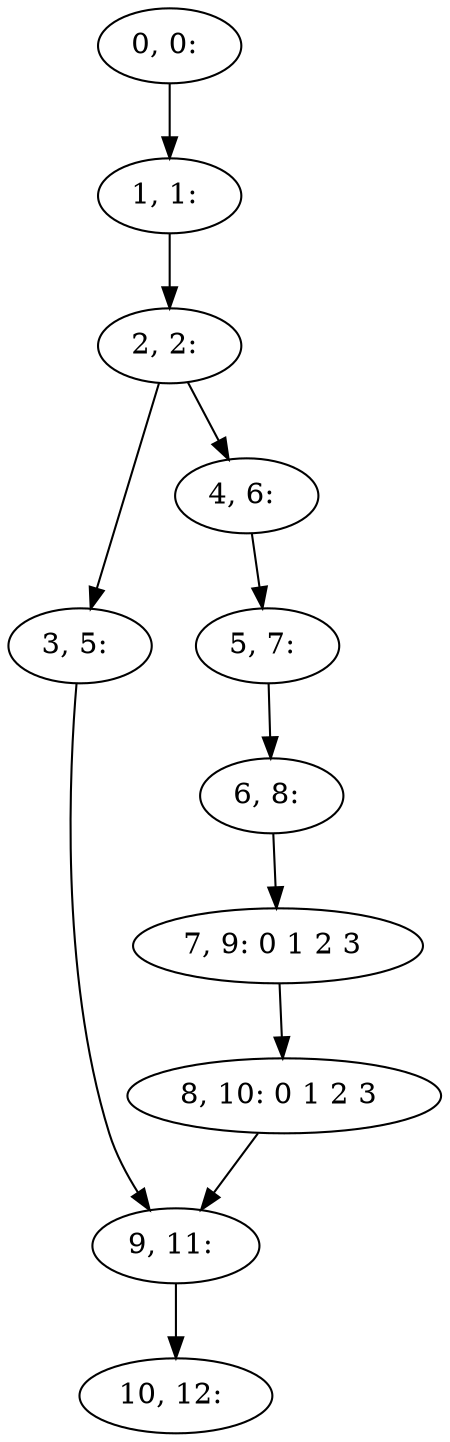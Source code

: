 digraph G {
0[label="0, 0: "];
1[label="1, 1: "];
2[label="2, 2: "];
3[label="3, 5: "];
4[label="4, 6: "];
5[label="5, 7: "];
6[label="6, 8: "];
7[label="7, 9: 0 1 2 3 "];
8[label="8, 10: 0 1 2 3 "];
9[label="9, 11: "];
10[label="10, 12: "];
0->1 ;
1->2 ;
2->3 ;
2->4 ;
3->9 ;
4->5 ;
5->6 ;
6->7 ;
7->8 ;
8->9 ;
9->10 ;
}
